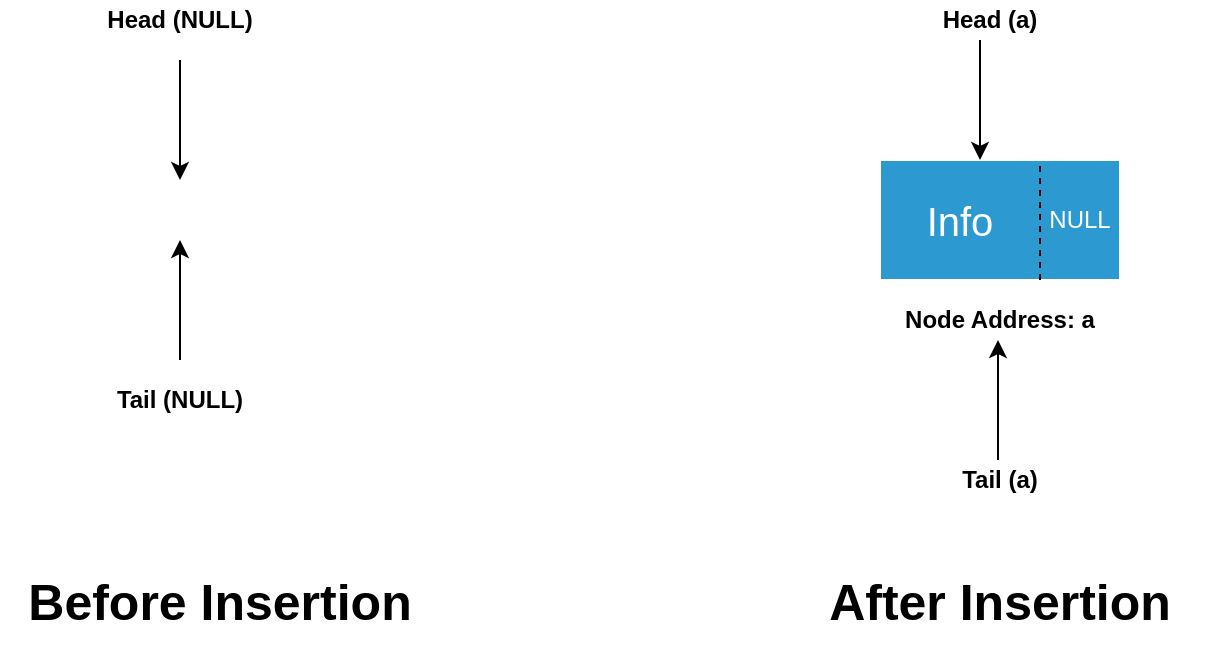 <mxfile version="10.8.2" type="device"><diagram id="pgb37uuuuIY9UmDh60eo" name="Page-1"><mxGraphModel dx="840" dy="415" grid="1" gridSize="10" guides="1" tooltips="1" connect="1" arrows="1" fold="1" page="1" pageScale="1" pageWidth="827" pageHeight="1169" math="0" shadow="0"><root><mxCell id="0"/><mxCell id="1" parent="0"/><mxCell id="u3OcJoYynwECEuDyWPO0-1" value="" style="endArrow=classic;html=1;" edge="1" parent="1"><mxGeometry width="50" height="50" relative="1" as="geometry"><mxPoint x="160" y="100" as="sourcePoint"/><mxPoint x="160" y="160" as="targetPoint"/></mxGeometry></mxCell><mxCell id="u3OcJoYynwECEuDyWPO0-2" value="Head (NULL)" style="text;html=1;strokeColor=none;fillColor=none;align=center;verticalAlign=middle;whiteSpace=wrap;rounded=0;fontStyle=1" vertex="1" parent="1"><mxGeometry x="110" y="70" width="100" height="20" as="geometry"/></mxCell><mxCell id="u3OcJoYynwECEuDyWPO0-3" value="" style="endArrow=classic;html=1;" edge="1" parent="1"><mxGeometry width="50" height="50" relative="1" as="geometry"><mxPoint x="160" y="250" as="sourcePoint"/><mxPoint x="160" y="190" as="targetPoint"/></mxGeometry></mxCell><mxCell id="u3OcJoYynwECEuDyWPO0-4" value="&lt;b&gt;Tail (NULL)&lt;/b&gt;" style="text;html=1;strokeColor=none;fillColor=none;align=center;verticalAlign=middle;whiteSpace=wrap;rounded=0;" vertex="1" parent="1"><mxGeometry x="120" y="260" width="80" height="20" as="geometry"/></mxCell><mxCell id="C4CI-QF06rTIjznwNepl-1" value="" style="rounded=0;whiteSpace=wrap;html=1;fillColor=#2C9AD1;strokeColor=#FFFFFF;" vertex="1" parent="1"><mxGeometry x="510" y="150" width="120" height="60" as="geometry"/></mxCell><mxCell id="C4CI-QF06rTIjznwNepl-3" value="" style="endArrow=none;dashed=1;html=1;" edge="1" parent="1"><mxGeometry width="50" height="50" relative="1" as="geometry"><mxPoint x="590" y="210" as="sourcePoint"/><mxPoint x="590" y="150" as="targetPoint"/></mxGeometry></mxCell><mxCell id="C4CI-QF06rTIjznwNepl-4" value="" style="endArrow=classic;html=1;" edge="1" parent="1"><mxGeometry width="50" height="50" relative="1" as="geometry"><mxPoint x="560" y="90" as="sourcePoint"/><mxPoint x="560" y="150" as="targetPoint"/></mxGeometry></mxCell><object label="Node Address: a" id="C4CI-QF06rTIjznwNepl-5"><mxCell style="text;html=1;strokeColor=none;fillColor=none;align=center;verticalAlign=middle;whiteSpace=wrap;rounded=0;fontStyle=1" vertex="1" parent="1"><mxGeometry x="515" y="220" width="110" height="20" as="geometry"/></mxCell></object><mxCell id="C4CI-QF06rTIjznwNepl-6" value="" style="endArrow=classic;html=1;" edge="1" parent="1"><mxGeometry width="50" height="50" relative="1" as="geometry"><mxPoint x="569" y="300" as="sourcePoint"/><mxPoint x="569" y="240" as="targetPoint"/></mxGeometry></mxCell><mxCell id="C4CI-QF06rTIjznwNepl-8" value="Head (a)" style="text;html=1;strokeColor=none;fillColor=none;align=center;verticalAlign=middle;whiteSpace=wrap;rounded=0;fontStyle=1" vertex="1" parent="1"><mxGeometry x="540" y="70" width="50" height="20" as="geometry"/></mxCell><mxCell id="C4CI-QF06rTIjznwNepl-9" value="&lt;b&gt;Tail (a)&lt;/b&gt;" style="text;html=1;strokeColor=none;fillColor=none;align=center;verticalAlign=middle;whiteSpace=wrap;rounded=0;" vertex="1" parent="1"><mxGeometry x="540" y="300" width="60" height="20" as="geometry"/></mxCell><mxCell id="C4CI-QF06rTIjznwNepl-10" value="Before Insertion" style="text;html=1;strokeColor=none;fillColor=none;align=center;verticalAlign=middle;whiteSpace=wrap;rounded=0;fontSize=25;fontStyle=1" vertex="1" parent="1"><mxGeometry x="70" y="340" width="220" height="60" as="geometry"/></mxCell><mxCell id="C4CI-QF06rTIjznwNepl-11" value="After Insertion" style="text;html=1;strokeColor=none;fillColor=none;align=center;verticalAlign=middle;whiteSpace=wrap;rounded=0;fontSize=25;fontStyle=1" vertex="1" parent="1"><mxGeometry x="460" y="340" width="220" height="60" as="geometry"/></mxCell><mxCell id="C4CI-QF06rTIjznwNepl-12" value="Info" style="text;html=1;strokeColor=none;fillColor=none;align=center;verticalAlign=middle;whiteSpace=wrap;rounded=0;fontSize=20;fontColor=#FFFFFF;" vertex="1" parent="1"><mxGeometry x="530" y="170" width="40" height="20" as="geometry"/></mxCell><mxCell id="C4CI-QF06rTIjznwNepl-13" value="NULL" style="text;html=1;strokeColor=none;fillColor=none;align=center;verticalAlign=middle;whiteSpace=wrap;rounded=0;fontSize=12;fontColor=#FFFFFF;" vertex="1" parent="1"><mxGeometry x="590" y="170" width="40" height="20" as="geometry"/></mxCell></root></mxGraphModel></diagram></mxfile>